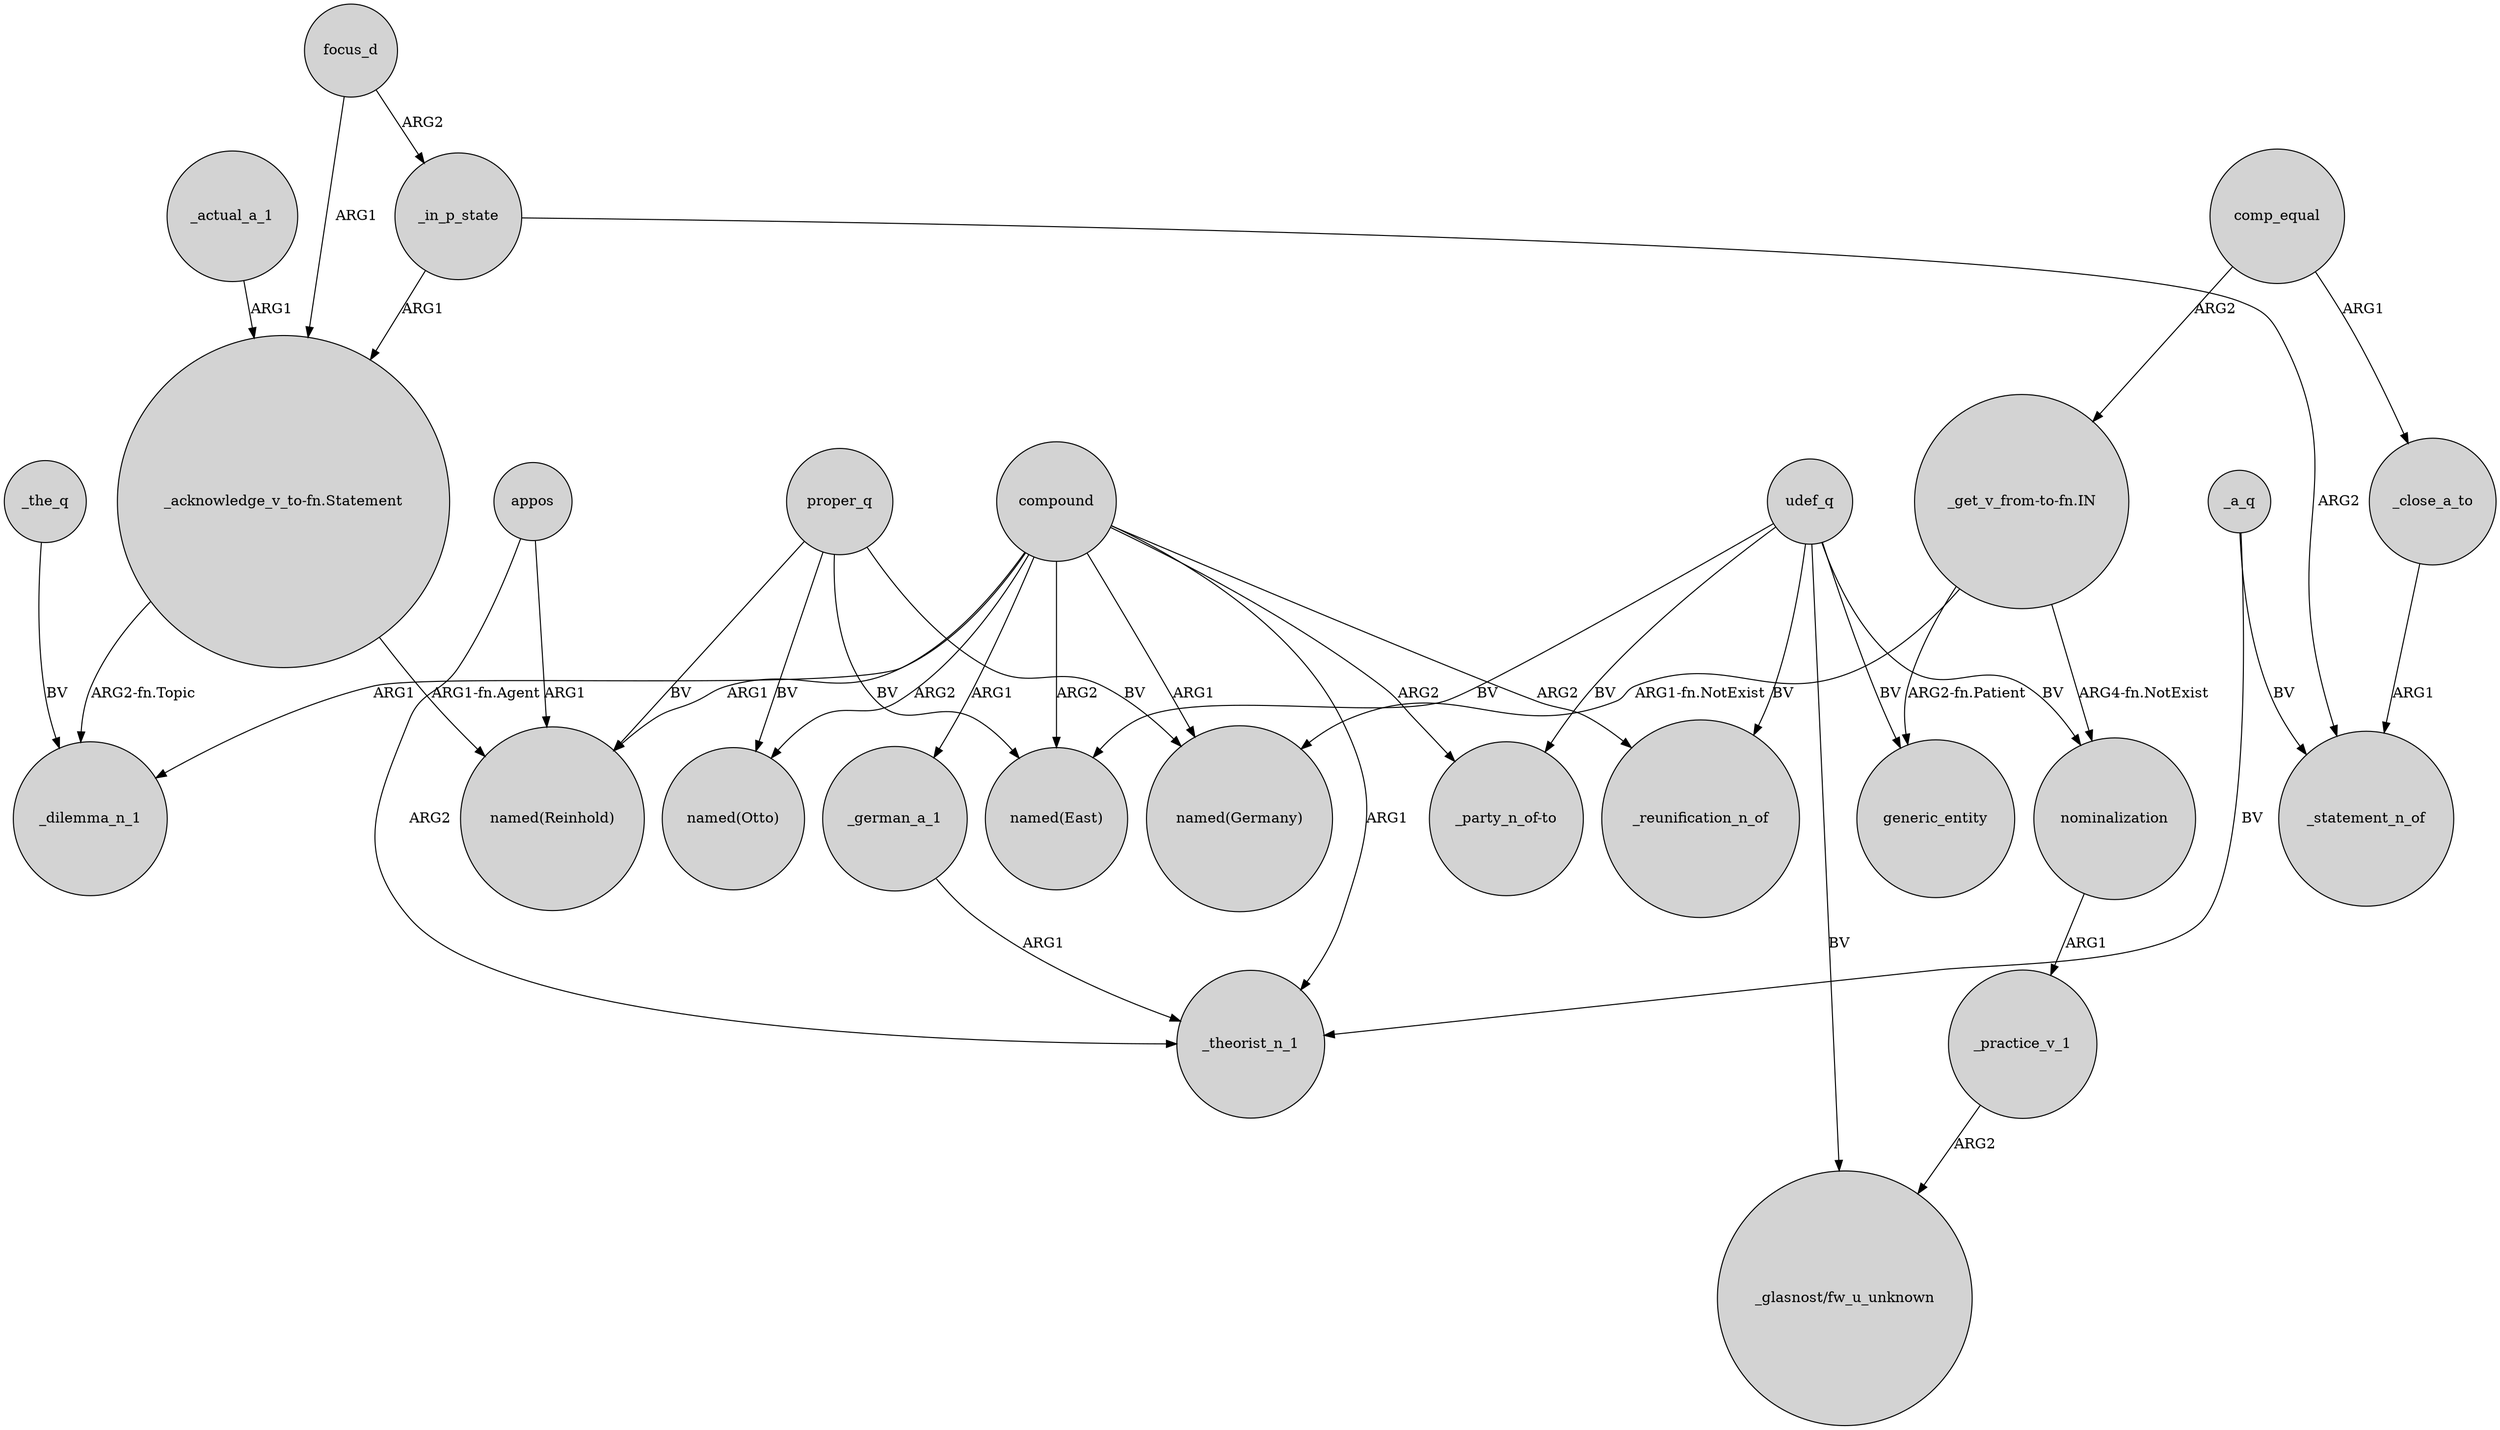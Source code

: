 digraph {
	node [shape=circle style=filled]
	"_acknowledge_v_to-fn.Statement" -> "named(Reinhold)" [label="ARG1-fn.Agent"]
	udef_q -> generic_entity [label=BV]
	proper_q -> "named(Germany)" [label=BV]
	_the_q -> _dilemma_n_1 [label=BV]
	compound -> _theorist_n_1 [label=ARG1]
	"_get_v_from-to-fn.IN" -> "named(Germany)" [label="ARG1-fn.NotExist"]
	focus_d -> _in_p_state [label=ARG2]
	_close_a_to -> _statement_n_of [label=ARG1]
	_in_p_state -> _statement_n_of [label=ARG2]
	compound -> "named(Reinhold)" [label=ARG1]
	_a_q -> _statement_n_of [label=BV]
	udef_q -> "_party_n_of-to" [label=BV]
	focus_d -> "_acknowledge_v_to-fn.Statement" [label=ARG1]
	udef_q -> "named(East)" [label=BV]
	_practice_v_1 -> "_glasnost/fw_u_unknown" [label=ARG2]
	proper_q -> "named(Otto)" [label=BV]
	_in_p_state -> "_acknowledge_v_to-fn.Statement" [label=ARG1]
	"_get_v_from-to-fn.IN" -> generic_entity [label="ARG2-fn.Patient"]
	_actual_a_1 -> "_acknowledge_v_to-fn.Statement" [label=ARG1]
	compound -> "named(Germany)" [label=ARG1]
	"_get_v_from-to-fn.IN" -> nominalization [label="ARG4-fn.NotExist"]
	nominalization -> _practice_v_1 [label=ARG1]
	comp_equal -> _close_a_to [label=ARG1]
	udef_q -> nominalization [label=BV]
	udef_q -> _reunification_n_of [label=BV]
	compound -> _dilemma_n_1 [label=ARG1]
	proper_q -> "named(Reinhold)" [label=BV]
	compound -> "named(Otto)" [label=ARG2]
	appos -> _theorist_n_1 [label=ARG2]
	compound -> _reunification_n_of [label=ARG2]
	udef_q -> "_glasnost/fw_u_unknown" [label=BV]
	_german_a_1 -> _theorist_n_1 [label=ARG1]
	"_acknowledge_v_to-fn.Statement" -> _dilemma_n_1 [label="ARG2-fn.Topic"]
	compound -> "_party_n_of-to" [label=ARG2]
	proper_q -> "named(East)" [label=BV]
	_a_q -> _theorist_n_1 [label=BV]
	appos -> "named(Reinhold)" [label=ARG1]
	compound -> "named(East)" [label=ARG2]
	compound -> _german_a_1 [label=ARG1]
	comp_equal -> "_get_v_from-to-fn.IN" [label=ARG2]
}
